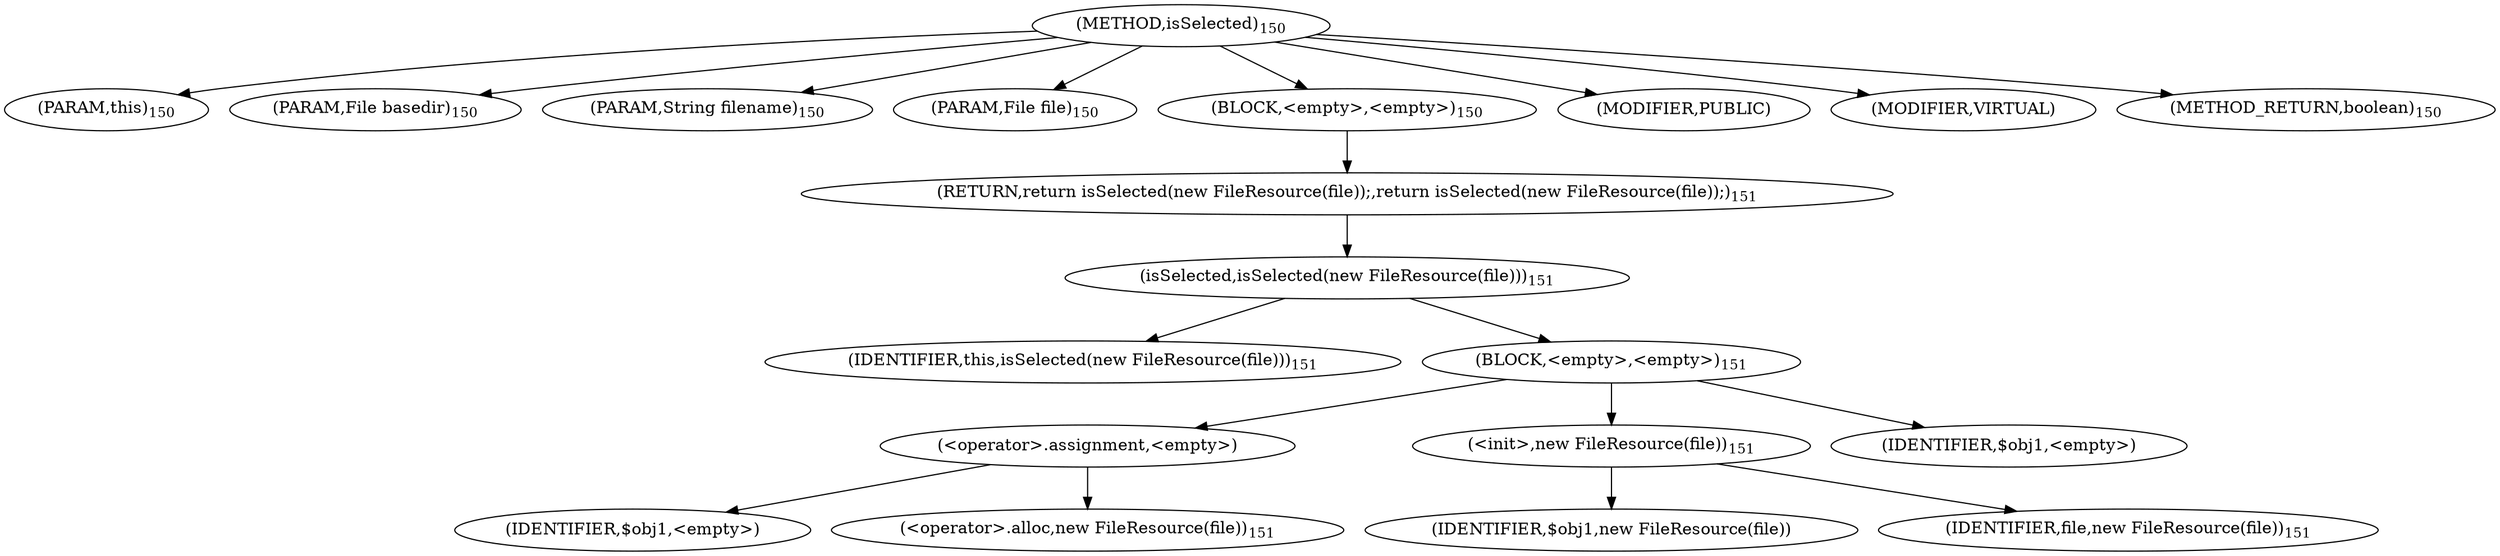 digraph "isSelected" {  
"247" [label = <(METHOD,isSelected)<SUB>150</SUB>> ]
"19" [label = <(PARAM,this)<SUB>150</SUB>> ]
"248" [label = <(PARAM,File basedir)<SUB>150</SUB>> ]
"249" [label = <(PARAM,String filename)<SUB>150</SUB>> ]
"250" [label = <(PARAM,File file)<SUB>150</SUB>> ]
"251" [label = <(BLOCK,&lt;empty&gt;,&lt;empty&gt;)<SUB>150</SUB>> ]
"252" [label = <(RETURN,return isSelected(new FileResource(file));,return isSelected(new FileResource(file));)<SUB>151</SUB>> ]
"253" [label = <(isSelected,isSelected(new FileResource(file)))<SUB>151</SUB>> ]
"18" [label = <(IDENTIFIER,this,isSelected(new FileResource(file)))<SUB>151</SUB>> ]
"254" [label = <(BLOCK,&lt;empty&gt;,&lt;empty&gt;)<SUB>151</SUB>> ]
"255" [label = <(&lt;operator&gt;.assignment,&lt;empty&gt;)> ]
"256" [label = <(IDENTIFIER,$obj1,&lt;empty&gt;)> ]
"257" [label = <(&lt;operator&gt;.alloc,new FileResource(file))<SUB>151</SUB>> ]
"258" [label = <(&lt;init&gt;,new FileResource(file))<SUB>151</SUB>> ]
"259" [label = <(IDENTIFIER,$obj1,new FileResource(file))> ]
"260" [label = <(IDENTIFIER,file,new FileResource(file))<SUB>151</SUB>> ]
"261" [label = <(IDENTIFIER,$obj1,&lt;empty&gt;)> ]
"262" [label = <(MODIFIER,PUBLIC)> ]
"263" [label = <(MODIFIER,VIRTUAL)> ]
"264" [label = <(METHOD_RETURN,boolean)<SUB>150</SUB>> ]
  "247" -> "19" 
  "247" -> "248" 
  "247" -> "249" 
  "247" -> "250" 
  "247" -> "251" 
  "247" -> "262" 
  "247" -> "263" 
  "247" -> "264" 
  "251" -> "252" 
  "252" -> "253" 
  "253" -> "18" 
  "253" -> "254" 
  "254" -> "255" 
  "254" -> "258" 
  "254" -> "261" 
  "255" -> "256" 
  "255" -> "257" 
  "258" -> "259" 
  "258" -> "260" 
}
